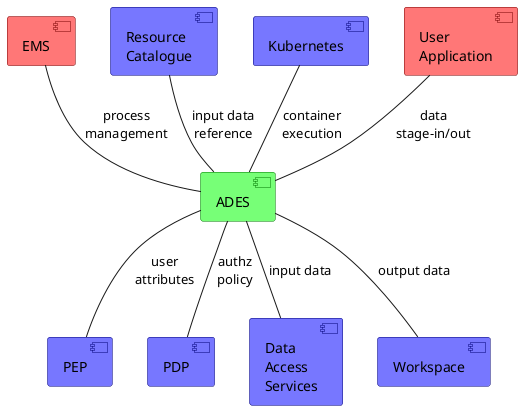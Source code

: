 @startuml "ADES Context"

hide stereotype

/'------------------------------------------------------------------------------
  Components
------------------------------------------------------------------------------'/
[ADES] as ADES <<ades>>
[EMS] as EMS <<consumer>>
[Resource\nCatalogue] as CATALOG <<provider>>
[Kubernetes] as K8S <<provider>>
[User\nApplication] as APP <<consumer>>
[PEP] as PEP <<provider>>
[PDP] as PDP <<provider>>
[Data\nAccess\nServices] as DAG <<provider>>
[Workspace] as WORKSPACE <<provider>>

/'------------------------------------------------------------------------------
  Top row
------------------------------------------------------------------------------'/
[EMS] -- [ADES]: process\nmanagement
[CATALOG] -- [ADES]: input data\nreference
[K8S] -- [ADES]: container\nexecution
[APP] -- [ADES]: data\nstage-in/out

/'------------------------------------------------------------------------------
  Bottom row
------------------------------------------------------------------------------'/
[ADES] -- [PEP]: user\nattributes
[ADES] -- [PDP]: authz\npolicy
[ADES] -- [DAG]: input data
[ADES] -- [WORKSPACE]: output data

skinparam component<<ades>> {
    BackgroundColor #77ff77
    BorderColor #007700
}

skinparam component<<consumer>> {
    BackgroundColor #ff7777
    BorderColor #770000
}

skinparam component<<provider>> {
    BackgroundColor #7777ff
    BorderColor #000077
}

@enduml